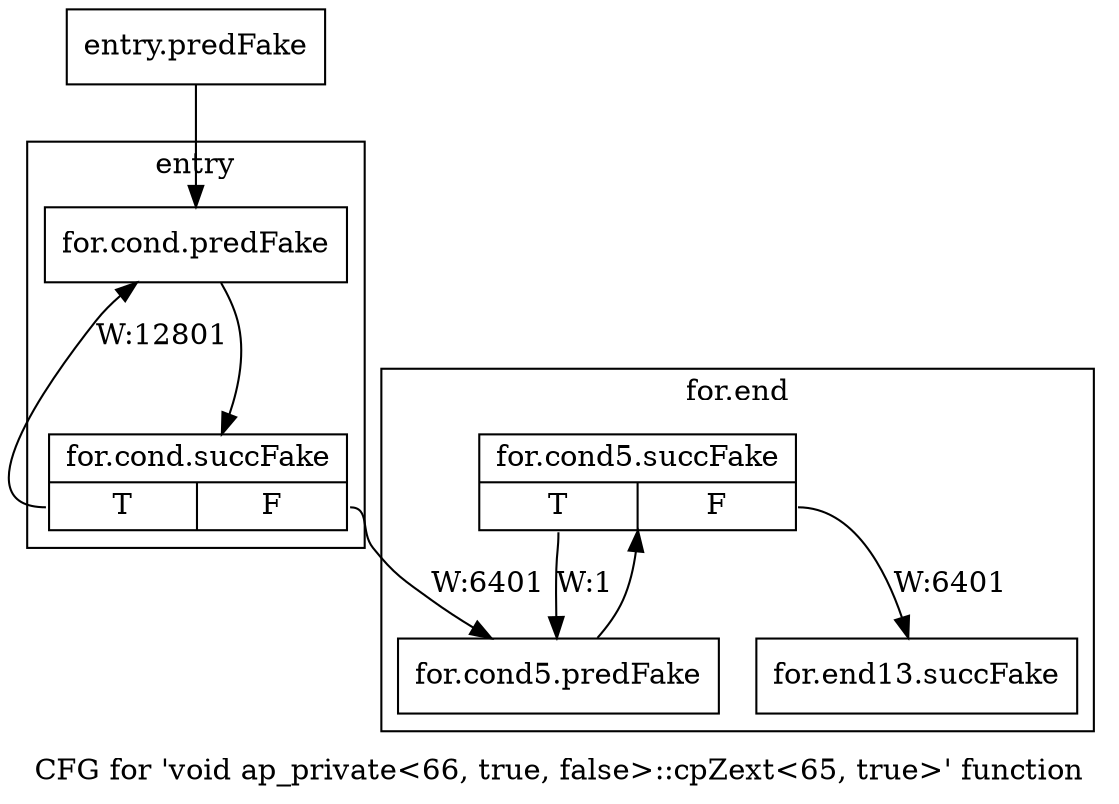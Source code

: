 digraph "CFG for 'void ap_private\<66, true, false\>::cpZext\<65, true\>' function" {
	label="CFG for 'void ap_private\<66, true, false\>::cpZext\<65, true\>' function";

	Node0x3de9f00 [shape=record,filename="",linenumber="",label="{entry.predFake}"];
	Node0x3de9f00 -> Node0x3dec6d0[ callList="" memoryops="" filename="/tools/Xilinx/Vitis_HLS/2022.1/include/etc/ap_private.h" execusionnum="6400"];
	Node0x3ed2f60 [shape=record,filename="/tools/Xilinx/Vitis_HLS/2022.1/include/etc/ap_private.h",linenumber="5614",label="{for.end13.succFake}"];
subgraph cluster_0 {
	label="for.end";
	tripcount="0";
	invocationtime="6401";

	Node0x3decc40 [shape=record,filename="/tools/Xilinx/Vitis_HLS/2022.1/include/etc/ap_private.h",linenumber="5612",label="{for.cond5.predFake}"];
	Node0x3decc40 -> Node0x3ed2e50[ callList="" memoryops="" filename="/tools/Xilinx/Vitis_HLS/2022.1/include/etc/ap_private.h" execusionnum="6400"];
	Node0x3ed2e50 [shape=record,filename="/tools/Xilinx/Vitis_HLS/2022.1/include/etc/ap_private.h",linenumber="5612",label="{for.cond5.succFake|{<s0>T|<s1>F}}"];
	Node0x3ed2e50:s0 -> Node0x3decc40[label="W:1" callList="" memoryops="" filename="/tools/Xilinx/Vitis_HLS/2022.1/include/etc/ap_private.h" execusionnum="0"];
	Node0x3ed2e50:s1 -> Node0x3ed2f60[label="W:6401" callList="" memoryops="" filename="/tools/Xilinx/Vitis_HLS/2022.1/include/etc/ap_private.h" execusionnum="6400"];
}
subgraph cluster_1 {
	label="entry";
	tripcount="12800";
	invocationtime="6400";

	Node0x3dec6d0 [shape=record,filename="/tools/Xilinx/Vitis_HLS/2022.1/include/etc/ap_private.h",linenumber="5610",label="{for.cond.predFake}"];
	Node0x3dec6d0 -> Node0x3ed2c90[ callList="" memoryops="" filename="/tools/Xilinx/Vitis_HLS/2022.1/include/etc/ap_private.h" execusionnum="19200"];
	Node0x3ed2c90 [shape=record,filename="/tools/Xilinx/Vitis_HLS/2022.1/include/etc/ap_private.h",linenumber="5610",label="{for.cond.succFake|{<s0>T|<s1>F}}"];
	Node0x3ed2c90:s0 -> Node0x3dec6d0[label="W:12801" callList="" memoryops="" filename="/tools/Xilinx/Vitis_HLS/2022.1/include/etc/ap_private.h" execusionnum="12800"];
	Node0x3ed2c90:s1 -> Node0x3decc40[label="W:6401" callList="" memoryops="" filename="/tools/Xilinx/Vitis_HLS/2022.1/include/etc/ap_private.h" execusionnum="6400"];
}
}
